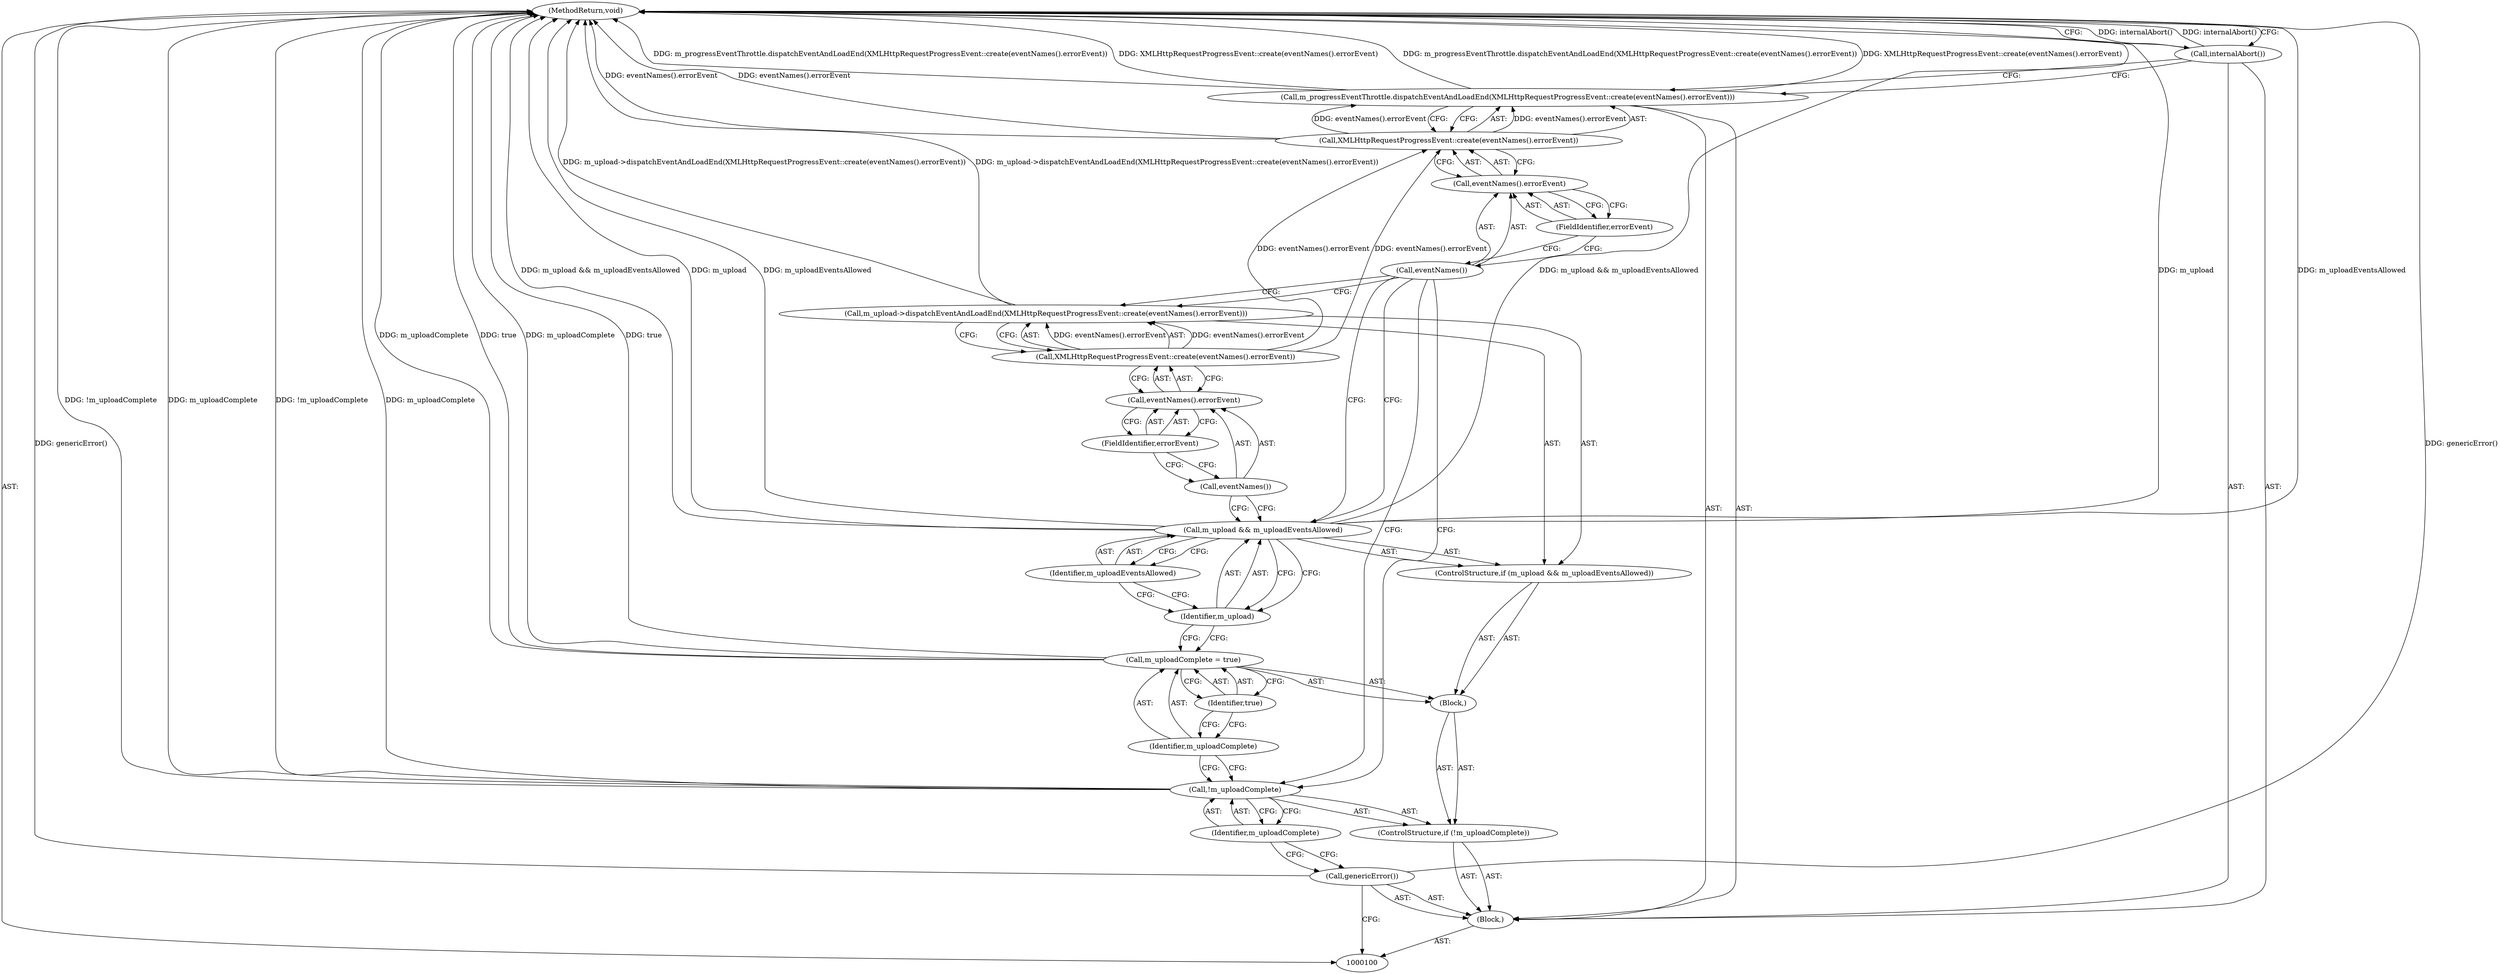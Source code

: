 digraph "1_Chrome_aa1a102f73565feeb1d121d0d6c9524bebcdd75f_4" {
"1000125" [label="(MethodReturn,void)"];
"1000124" [label="(Call,internalAbort())"];
"1000101" [label="(Block,)"];
"1000102" [label="(Call,genericError())"];
"1000105" [label="(Identifier,m_uploadComplete)"];
"1000106" [label="(Block,)"];
"1000103" [label="(ControlStructure,if (!m_uploadComplete))"];
"1000104" [label="(Call,!m_uploadComplete)"];
"1000109" [label="(Identifier,true)"];
"1000107" [label="(Call,m_uploadComplete = true)"];
"1000108" [label="(Identifier,m_uploadComplete)"];
"1000111" [label="(Call,m_upload && m_uploadEventsAllowed)"];
"1000112" [label="(Identifier,m_upload)"];
"1000113" [label="(Identifier,m_uploadEventsAllowed)"];
"1000110" [label="(ControlStructure,if (m_upload && m_uploadEventsAllowed))"];
"1000114" [label="(Call,m_upload->dispatchEventAndLoadEnd(XMLHttpRequestProgressEvent::create(eventNames().errorEvent)))"];
"1000115" [label="(Call,XMLHttpRequestProgressEvent::create(eventNames().errorEvent))"];
"1000116" [label="(Call,eventNames().errorEvent)"];
"1000117" [label="(Call,eventNames())"];
"1000118" [label="(FieldIdentifier,errorEvent)"];
"1000123" [label="(FieldIdentifier,errorEvent)"];
"1000119" [label="(Call,m_progressEventThrottle.dispatchEventAndLoadEnd(XMLHttpRequestProgressEvent::create(eventNames().errorEvent)))"];
"1000120" [label="(Call,XMLHttpRequestProgressEvent::create(eventNames().errorEvent))"];
"1000121" [label="(Call,eventNames().errorEvent)"];
"1000122" [label="(Call,eventNames())"];
"1000125" -> "1000100"  [label="AST: "];
"1000125" -> "1000124"  [label="CFG: "];
"1000107" -> "1000125"  [label="DDG: m_uploadComplete"];
"1000107" -> "1000125"  [label="DDG: true"];
"1000104" -> "1000125"  [label="DDG: !m_uploadComplete"];
"1000104" -> "1000125"  [label="DDG: m_uploadComplete"];
"1000114" -> "1000125"  [label="DDG: m_upload->dispatchEventAndLoadEnd(XMLHttpRequestProgressEvent::create(eventNames().errorEvent))"];
"1000120" -> "1000125"  [label="DDG: eventNames().errorEvent"];
"1000119" -> "1000125"  [label="DDG: m_progressEventThrottle.dispatchEventAndLoadEnd(XMLHttpRequestProgressEvent::create(eventNames().errorEvent))"];
"1000119" -> "1000125"  [label="DDG: XMLHttpRequestProgressEvent::create(eventNames().errorEvent)"];
"1000111" -> "1000125"  [label="DDG: m_upload && m_uploadEventsAllowed"];
"1000111" -> "1000125"  [label="DDG: m_upload"];
"1000111" -> "1000125"  [label="DDG: m_uploadEventsAllowed"];
"1000124" -> "1000125"  [label="DDG: internalAbort()"];
"1000102" -> "1000125"  [label="DDG: genericError()"];
"1000124" -> "1000101"  [label="AST: "];
"1000124" -> "1000119"  [label="CFG: "];
"1000125" -> "1000124"  [label="CFG: "];
"1000124" -> "1000125"  [label="DDG: internalAbort()"];
"1000101" -> "1000100"  [label="AST: "];
"1000102" -> "1000101"  [label="AST: "];
"1000103" -> "1000101"  [label="AST: "];
"1000119" -> "1000101"  [label="AST: "];
"1000124" -> "1000101"  [label="AST: "];
"1000102" -> "1000101"  [label="AST: "];
"1000102" -> "1000100"  [label="CFG: "];
"1000105" -> "1000102"  [label="CFG: "];
"1000102" -> "1000125"  [label="DDG: genericError()"];
"1000105" -> "1000104"  [label="AST: "];
"1000105" -> "1000102"  [label="CFG: "];
"1000104" -> "1000105"  [label="CFG: "];
"1000106" -> "1000103"  [label="AST: "];
"1000107" -> "1000106"  [label="AST: "];
"1000110" -> "1000106"  [label="AST: "];
"1000103" -> "1000101"  [label="AST: "];
"1000104" -> "1000103"  [label="AST: "];
"1000106" -> "1000103"  [label="AST: "];
"1000104" -> "1000103"  [label="AST: "];
"1000104" -> "1000105"  [label="CFG: "];
"1000105" -> "1000104"  [label="AST: "];
"1000108" -> "1000104"  [label="CFG: "];
"1000122" -> "1000104"  [label="CFG: "];
"1000104" -> "1000125"  [label="DDG: !m_uploadComplete"];
"1000104" -> "1000125"  [label="DDG: m_uploadComplete"];
"1000109" -> "1000107"  [label="AST: "];
"1000109" -> "1000108"  [label="CFG: "];
"1000107" -> "1000109"  [label="CFG: "];
"1000107" -> "1000106"  [label="AST: "];
"1000107" -> "1000109"  [label="CFG: "];
"1000108" -> "1000107"  [label="AST: "];
"1000109" -> "1000107"  [label="AST: "];
"1000112" -> "1000107"  [label="CFG: "];
"1000107" -> "1000125"  [label="DDG: m_uploadComplete"];
"1000107" -> "1000125"  [label="DDG: true"];
"1000108" -> "1000107"  [label="AST: "];
"1000108" -> "1000104"  [label="CFG: "];
"1000109" -> "1000108"  [label="CFG: "];
"1000111" -> "1000110"  [label="AST: "];
"1000111" -> "1000112"  [label="CFG: "];
"1000111" -> "1000113"  [label="CFG: "];
"1000112" -> "1000111"  [label="AST: "];
"1000113" -> "1000111"  [label="AST: "];
"1000117" -> "1000111"  [label="CFG: "];
"1000122" -> "1000111"  [label="CFG: "];
"1000111" -> "1000125"  [label="DDG: m_upload && m_uploadEventsAllowed"];
"1000111" -> "1000125"  [label="DDG: m_upload"];
"1000111" -> "1000125"  [label="DDG: m_uploadEventsAllowed"];
"1000112" -> "1000111"  [label="AST: "];
"1000112" -> "1000107"  [label="CFG: "];
"1000113" -> "1000112"  [label="CFG: "];
"1000111" -> "1000112"  [label="CFG: "];
"1000113" -> "1000111"  [label="AST: "];
"1000113" -> "1000112"  [label="CFG: "];
"1000111" -> "1000113"  [label="CFG: "];
"1000110" -> "1000106"  [label="AST: "];
"1000111" -> "1000110"  [label="AST: "];
"1000114" -> "1000110"  [label="AST: "];
"1000114" -> "1000110"  [label="AST: "];
"1000114" -> "1000115"  [label="CFG: "];
"1000115" -> "1000114"  [label="AST: "];
"1000122" -> "1000114"  [label="CFG: "];
"1000114" -> "1000125"  [label="DDG: m_upload->dispatchEventAndLoadEnd(XMLHttpRequestProgressEvent::create(eventNames().errorEvent))"];
"1000115" -> "1000114"  [label="DDG: eventNames().errorEvent"];
"1000115" -> "1000114"  [label="AST: "];
"1000115" -> "1000116"  [label="CFG: "];
"1000116" -> "1000115"  [label="AST: "];
"1000114" -> "1000115"  [label="CFG: "];
"1000115" -> "1000114"  [label="DDG: eventNames().errorEvent"];
"1000115" -> "1000120"  [label="DDG: eventNames().errorEvent"];
"1000116" -> "1000115"  [label="AST: "];
"1000116" -> "1000118"  [label="CFG: "];
"1000117" -> "1000116"  [label="AST: "];
"1000118" -> "1000116"  [label="AST: "];
"1000115" -> "1000116"  [label="CFG: "];
"1000117" -> "1000116"  [label="AST: "];
"1000117" -> "1000111"  [label="CFG: "];
"1000118" -> "1000117"  [label="CFG: "];
"1000118" -> "1000116"  [label="AST: "];
"1000118" -> "1000117"  [label="CFG: "];
"1000116" -> "1000118"  [label="CFG: "];
"1000123" -> "1000121"  [label="AST: "];
"1000123" -> "1000122"  [label="CFG: "];
"1000121" -> "1000123"  [label="CFG: "];
"1000119" -> "1000101"  [label="AST: "];
"1000119" -> "1000120"  [label="CFG: "];
"1000120" -> "1000119"  [label="AST: "];
"1000124" -> "1000119"  [label="CFG: "];
"1000119" -> "1000125"  [label="DDG: m_progressEventThrottle.dispatchEventAndLoadEnd(XMLHttpRequestProgressEvent::create(eventNames().errorEvent))"];
"1000119" -> "1000125"  [label="DDG: XMLHttpRequestProgressEvent::create(eventNames().errorEvent)"];
"1000120" -> "1000119"  [label="DDG: eventNames().errorEvent"];
"1000120" -> "1000119"  [label="AST: "];
"1000120" -> "1000121"  [label="CFG: "];
"1000121" -> "1000120"  [label="AST: "];
"1000119" -> "1000120"  [label="CFG: "];
"1000120" -> "1000125"  [label="DDG: eventNames().errorEvent"];
"1000120" -> "1000119"  [label="DDG: eventNames().errorEvent"];
"1000115" -> "1000120"  [label="DDG: eventNames().errorEvent"];
"1000121" -> "1000120"  [label="AST: "];
"1000121" -> "1000123"  [label="CFG: "];
"1000122" -> "1000121"  [label="AST: "];
"1000123" -> "1000121"  [label="AST: "];
"1000120" -> "1000121"  [label="CFG: "];
"1000122" -> "1000121"  [label="AST: "];
"1000122" -> "1000114"  [label="CFG: "];
"1000122" -> "1000111"  [label="CFG: "];
"1000122" -> "1000104"  [label="CFG: "];
"1000123" -> "1000122"  [label="CFG: "];
}
